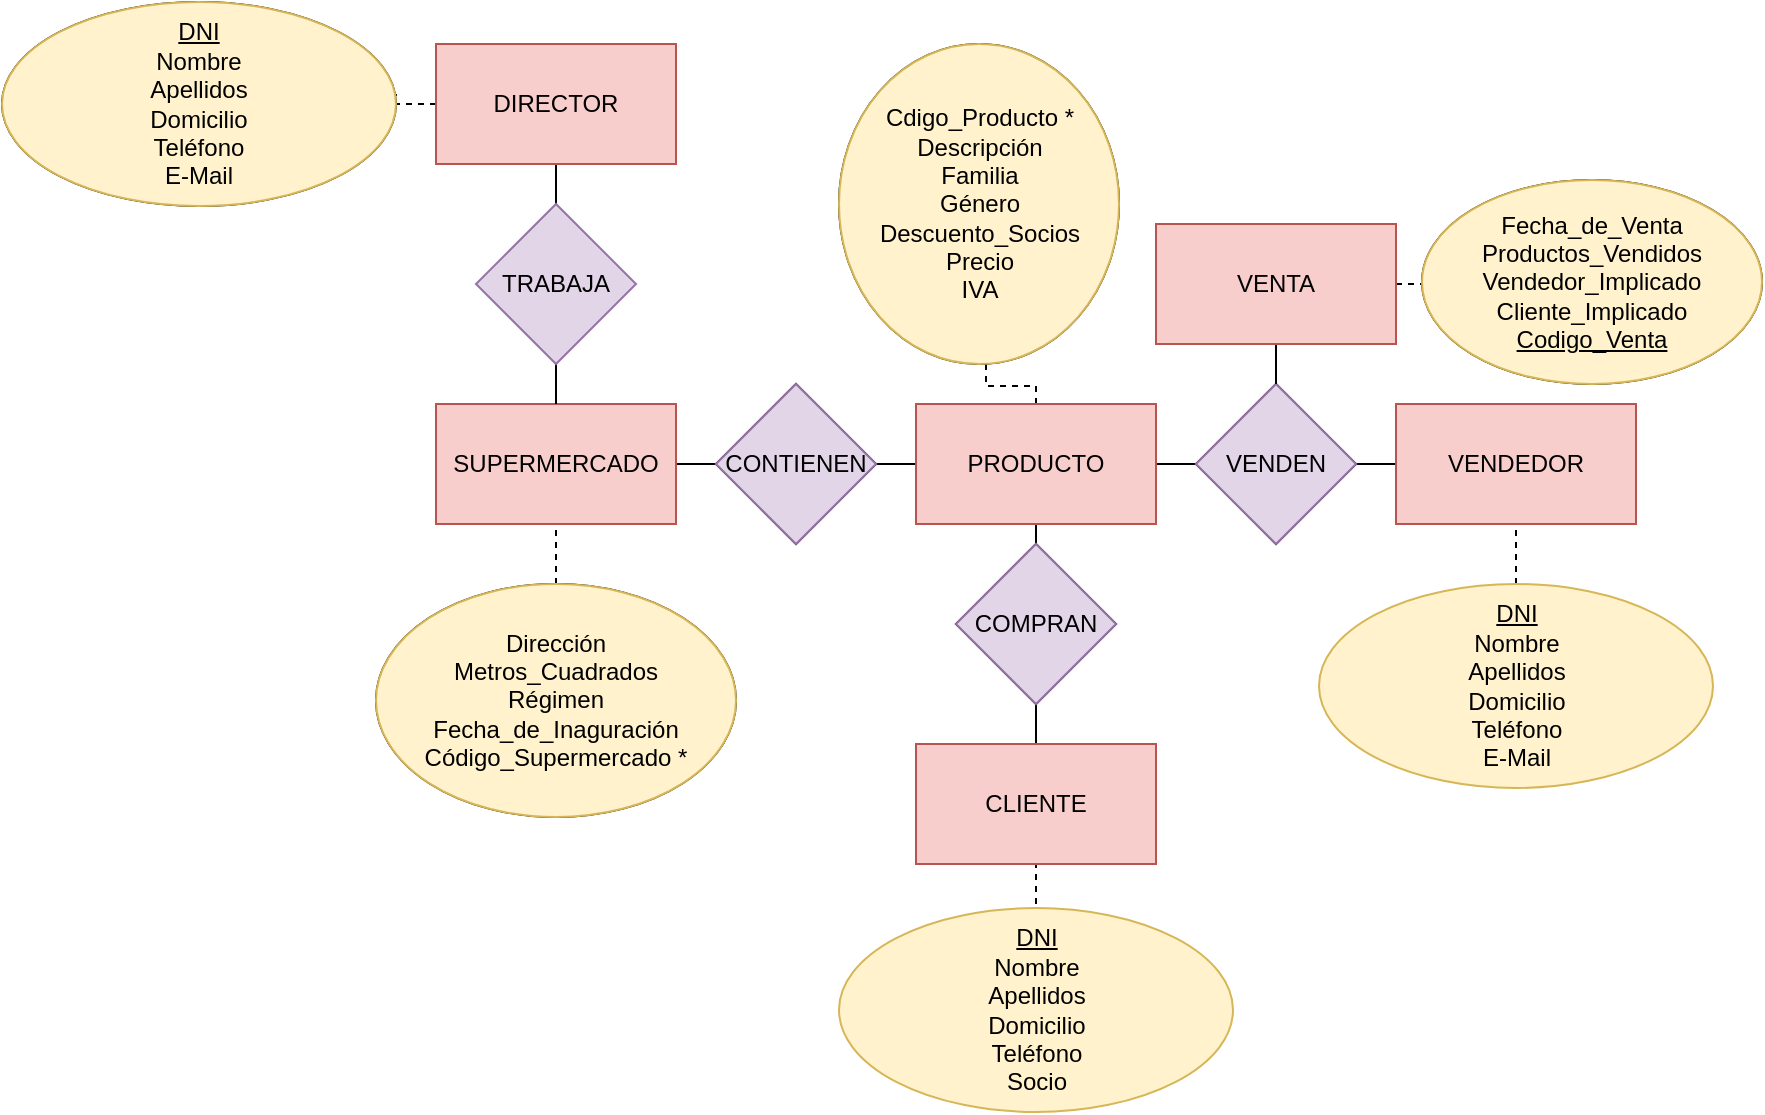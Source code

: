 <mxfile version="20.3.7" type="github">
  <diagram id="-iGVEx5ZZmZ7yN3gthT9" name="Página-1">
    <mxGraphModel dx="1447" dy="767" grid="1" gridSize="10" guides="1" tooltips="1" connect="1" arrows="0" fold="1" page="1" pageScale="1" pageWidth="1169" pageHeight="827" math="0" shadow="0">
      <root>
        <mxCell id="0" />
        <mxCell id="1" parent="0" />
        <mxCell id="UDWT9HmrUv0HXfJKakE0-8" style="edgeStyle=orthogonalEdgeStyle;rounded=0;orthogonalLoop=1;jettySize=auto;html=1;exitX=1;exitY=0.5;exitDx=0;exitDy=0;entryX=0;entryY=0.5;entryDx=0;entryDy=0;endArrow=none;endFill=0;" edge="1" parent="1" source="UDWT9HmrUv0HXfJKakE0-1" target="UDWT9HmrUv0HXfJKakE0-7">
          <mxGeometry relative="1" as="geometry" />
        </mxCell>
        <mxCell id="UDWT9HmrUv0HXfJKakE0-1" value="SUPERMERCADO" style="rounded=0;whiteSpace=wrap;html=1;fillColor=#f8cecc;strokeColor=#b85450;" vertex="1" parent="1">
          <mxGeometry x="347" y="338" width="120" height="60" as="geometry" />
        </mxCell>
        <mxCell id="UDWT9HmrUv0HXfJKakE0-5" style="edgeStyle=orthogonalEdgeStyle;rounded=0;orthogonalLoop=1;jettySize=auto;html=1;exitX=0.5;exitY=1;exitDx=0;exitDy=0;entryX=0.5;entryY=0;entryDx=0;entryDy=0;endArrow=none;endFill=0;" edge="1" parent="1" source="UDWT9HmrUv0HXfJKakE0-2" target="UDWT9HmrUv0HXfJKakE0-4">
          <mxGeometry relative="1" as="geometry" />
        </mxCell>
        <mxCell id="UDWT9HmrUv0HXfJKakE0-28" style="edgeStyle=orthogonalEdgeStyle;rounded=0;orthogonalLoop=1;jettySize=auto;html=1;exitX=0;exitY=0.5;exitDx=0;exitDy=0;entryX=1;entryY=0.5;entryDx=0;entryDy=0;dashed=1;endArrow=none;endFill=0;" edge="1" parent="1" source="UDWT9HmrUv0HXfJKakE0-2">
          <mxGeometry relative="1" as="geometry">
            <mxPoint x="327.0" y="183" as="targetPoint" />
          </mxGeometry>
        </mxCell>
        <mxCell id="UDWT9HmrUv0HXfJKakE0-2" value="DIRECTOR" style="rounded=0;whiteSpace=wrap;html=1;fillColor=#f8cecc;strokeColor=#b85450;" vertex="1" parent="1">
          <mxGeometry x="347" y="158" width="120" height="60" as="geometry" />
        </mxCell>
        <mxCell id="UDWT9HmrUv0HXfJKakE0-6" style="edgeStyle=orthogonalEdgeStyle;rounded=0;orthogonalLoop=1;jettySize=auto;html=1;exitX=0.5;exitY=1;exitDx=0;exitDy=0;entryX=0.5;entryY=0;entryDx=0;entryDy=0;endArrow=none;endFill=0;" edge="1" parent="1" source="UDWT9HmrUv0HXfJKakE0-4" target="UDWT9HmrUv0HXfJKakE0-1">
          <mxGeometry relative="1" as="geometry" />
        </mxCell>
        <mxCell id="UDWT9HmrUv0HXfJKakE0-4" value="TRABAJA" style="rhombus;whiteSpace=wrap;html=1;fillColor=#e1d5e7;strokeColor=#9673a6;" vertex="1" parent="1">
          <mxGeometry x="367" y="238" width="80" height="80" as="geometry" />
        </mxCell>
        <mxCell id="UDWT9HmrUv0HXfJKakE0-10" style="edgeStyle=orthogonalEdgeStyle;rounded=0;orthogonalLoop=1;jettySize=auto;html=1;exitX=1;exitY=0.5;exitDx=0;exitDy=0;entryX=0;entryY=0.5;entryDx=0;entryDy=0;endArrow=none;endFill=0;" edge="1" parent="1" source="UDWT9HmrUv0HXfJKakE0-7" target="UDWT9HmrUv0HXfJKakE0-9">
          <mxGeometry relative="1" as="geometry" />
        </mxCell>
        <mxCell id="UDWT9HmrUv0HXfJKakE0-7" value="CONTIENEN" style="rhombus;whiteSpace=wrap;html=1;" vertex="1" parent="1">
          <mxGeometry x="487" y="328" width="80" height="80" as="geometry" />
        </mxCell>
        <mxCell id="UDWT9HmrUv0HXfJKakE0-14" style="edgeStyle=orthogonalEdgeStyle;rounded=0;orthogonalLoop=1;jettySize=auto;html=1;exitX=1;exitY=0.5;exitDx=0;exitDy=0;entryX=0;entryY=0.5;entryDx=0;entryDy=0;endArrow=none;endFill=0;" edge="1" parent="1" source="UDWT9HmrUv0HXfJKakE0-9" target="UDWT9HmrUv0HXfJKakE0-12">
          <mxGeometry relative="1" as="geometry" />
        </mxCell>
        <mxCell id="UDWT9HmrUv0HXfJKakE0-9" value="PRODUCTOS" style="rounded=0;whiteSpace=wrap;html=1;fillColor=#dae8fc;strokeColor=#6c8ebf;" vertex="1" parent="1">
          <mxGeometry x="587" y="338" width="120" height="60" as="geometry" />
        </mxCell>
        <mxCell id="UDWT9HmrUv0HXfJKakE0-11" style="edgeStyle=orthogonalEdgeStyle;rounded=0;orthogonalLoop=1;jettySize=auto;html=1;exitX=1;exitY=0.5;exitDx=0;exitDy=0;entryX=0;entryY=0.5;entryDx=0;entryDy=0;endArrow=none;endFill=0;" edge="1" parent="1" source="UDWT9HmrUv0HXfJKakE0-12" target="UDWT9HmrUv0HXfJKakE0-13">
          <mxGeometry relative="1" as="geometry" />
        </mxCell>
        <mxCell id="UDWT9HmrUv0HXfJKakE0-12" value="VENDEN" style="rhombus;whiteSpace=wrap;html=1;" vertex="1" parent="1">
          <mxGeometry x="727" y="328" width="80" height="80" as="geometry" />
        </mxCell>
        <mxCell id="UDWT9HmrUv0HXfJKakE0-13" value="VENDEDORES" style="rounded=0;whiteSpace=wrap;html=1;fillColor=#dae8fc;strokeColor=#6c8ebf;" vertex="1" parent="1">
          <mxGeometry x="827" y="338" width="120" height="60" as="geometry" />
        </mxCell>
        <mxCell id="UDWT9HmrUv0HXfJKakE0-17" style="edgeStyle=orthogonalEdgeStyle;rounded=0;orthogonalLoop=1;jettySize=auto;html=1;exitX=0.5;exitY=0;exitDx=0;exitDy=0;entryX=0.5;entryY=1;entryDx=0;entryDy=0;endArrow=none;endFill=0;" edge="1" parent="1" target="UDWT9HmrUv0HXfJKakE0-16">
          <mxGeometry relative="1" as="geometry">
            <mxPoint x="647" y="508.0" as="sourcePoint" />
          </mxGeometry>
        </mxCell>
        <mxCell id="UDWT9HmrUv0HXfJKakE0-18" style="edgeStyle=orthogonalEdgeStyle;rounded=0;orthogonalLoop=1;jettySize=auto;html=1;exitX=0.5;exitY=0;exitDx=0;exitDy=0;entryX=0.5;entryY=1;entryDx=0;entryDy=0;endArrow=none;endFill=0;" edge="1" parent="1" source="UDWT9HmrUv0HXfJKakE0-16" target="UDWT9HmrUv0HXfJKakE0-9">
          <mxGeometry relative="1" as="geometry" />
        </mxCell>
        <mxCell id="UDWT9HmrUv0HXfJKakE0-16" value="COMPRAN" style="rhombus;whiteSpace=wrap;html=1;" vertex="1" parent="1">
          <mxGeometry x="607" y="408" width="80" height="80" as="geometry" />
        </mxCell>
        <mxCell id="UDWT9HmrUv0HXfJKakE0-19" value="VENDEN" style="rhombus;whiteSpace=wrap;html=1;fillColor=#e1d5e7;strokeColor=#9673a6;" vertex="1" parent="1">
          <mxGeometry x="727" y="328" width="80" height="80" as="geometry" />
        </mxCell>
        <mxCell id="UDWT9HmrUv0HXfJKakE0-20" value="COMPRAN" style="rhombus;whiteSpace=wrap;html=1;fillColor=#e1d5e7;strokeColor=#9673a6;" vertex="1" parent="1">
          <mxGeometry x="607" y="408" width="80" height="80" as="geometry" />
        </mxCell>
        <mxCell id="UDWT9HmrUv0HXfJKakE0-21" value="CONTIENEN" style="rhombus;whiteSpace=wrap;html=1;fillColor=#e1d5e7;strokeColor=#9673a6;" vertex="1" parent="1">
          <mxGeometry x="487" y="328" width="80" height="80" as="geometry" />
        </mxCell>
        <mxCell id="UDWT9HmrUv0HXfJKakE0-27" value="" style="endArrow=none;dashed=1;html=1;rounded=0;entryX=0.5;entryY=1;entryDx=0;entryDy=0;exitX=0.5;exitY=0;exitDx=0;exitDy=0;" edge="1" parent="1" target="UDWT9HmrUv0HXfJKakE0-1">
          <mxGeometry width="50" height="50" relative="1" as="geometry">
            <mxPoint x="407" y="428" as="sourcePoint" />
            <mxPoint x="412" y="353" as="targetPoint" />
          </mxGeometry>
        </mxCell>
        <mxCell id="UDWT9HmrUv0HXfJKakE0-29" value="" style="endArrow=none;dashed=1;html=1;entryX=0.5;entryY=1;entryDx=0;entryDy=0;exitX=0.5;exitY=0;exitDx=0;exitDy=0;rounded=0;" edge="1" parent="1" source="UDWT9HmrUv0HXfJKakE0-9">
          <mxGeometry width="50" height="50" relative="1" as="geometry">
            <mxPoint x="632" y="383" as="sourcePoint" />
            <mxPoint x="622" y="318" as="targetPoint" />
            <Array as="points">
              <mxPoint x="647" y="329" />
              <mxPoint x="622" y="329" />
            </Array>
          </mxGeometry>
        </mxCell>
        <mxCell id="UDWT9HmrUv0HXfJKakE0-30" value="" style="endArrow=none;dashed=1;html=1;rounded=0;entryX=0.5;entryY=1;entryDx=0;entryDy=0;exitX=0.5;exitY=0;exitDx=0;exitDy=0;" edge="1" parent="1" target="UDWT9HmrUv0HXfJKakE0-13">
          <mxGeometry width="50" height="50" relative="1" as="geometry">
            <mxPoint x="887" y="428" as="sourcePoint" />
            <mxPoint x="742" y="403" as="targetPoint" />
          </mxGeometry>
        </mxCell>
        <mxCell id="UDWT9HmrUv0HXfJKakE0-31" value="" style="endArrow=none;dashed=1;html=1;rounded=0;entryX=0.5;entryY=1;entryDx=0;entryDy=0;exitX=0.5;exitY=0;exitDx=0;exitDy=0;" edge="1" parent="1" target="UDWT9HmrUv0HXfJKakE0-34">
          <mxGeometry width="50" height="50" relative="1" as="geometry">
            <mxPoint x="647" y="588" as="sourcePoint" />
            <mxPoint x="647" y="568.0" as="targetPoint" />
          </mxGeometry>
        </mxCell>
        <mxCell id="UDWT9HmrUv0HXfJKakE0-32" value="VENDEDOR" style="rounded=0;whiteSpace=wrap;html=1;fillColor=#f8cecc;strokeColor=#b85450;" vertex="1" parent="1">
          <mxGeometry x="827" y="338" width="120" height="60" as="geometry" />
        </mxCell>
        <mxCell id="UDWT9HmrUv0HXfJKakE0-33" value="PRODUCTO" style="rounded=0;whiteSpace=wrap;html=1;fillColor=#f8cecc;strokeColor=#b85450;" vertex="1" parent="1">
          <mxGeometry x="587" y="338" width="120" height="60" as="geometry" />
        </mxCell>
        <mxCell id="UDWT9HmrUv0HXfJKakE0-34" value="CLIENTE" style="rounded=0;whiteSpace=wrap;html=1;fillColor=#f8cecc;strokeColor=#b85450;" vertex="1" parent="1">
          <mxGeometry x="587" y="508" width="120" height="60" as="geometry" />
        </mxCell>
        <mxCell id="UDWT9HmrUv0HXfJKakE0-37" style="edgeStyle=orthogonalEdgeStyle;rounded=0;orthogonalLoop=1;jettySize=auto;html=1;exitX=0.5;exitY=1;exitDx=0;exitDy=0;entryX=0.5;entryY=0;entryDx=0;entryDy=0;endArrow=none;endFill=0;" edge="1" parent="1" source="UDWT9HmrUv0HXfJKakE0-35" target="UDWT9HmrUv0HXfJKakE0-19">
          <mxGeometry relative="1" as="geometry" />
        </mxCell>
        <mxCell id="UDWT9HmrUv0HXfJKakE0-39" style="edgeStyle=orthogonalEdgeStyle;rounded=0;orthogonalLoop=1;jettySize=auto;html=1;exitX=1;exitY=0.5;exitDx=0;exitDy=0;entryX=0;entryY=0.5;entryDx=0;entryDy=0;endArrow=none;endFill=0;dashed=1;" edge="1" parent="1" source="UDWT9HmrUv0HXfJKakE0-35">
          <mxGeometry relative="1" as="geometry">
            <mxPoint x="842" y="278" as="targetPoint" />
          </mxGeometry>
        </mxCell>
        <mxCell id="UDWT9HmrUv0HXfJKakE0-35" value="VENTA" style="rounded=0;whiteSpace=wrap;html=1;fillColor=#f8cecc;strokeColor=#b85450;" vertex="1" parent="1">
          <mxGeometry x="707" y="248" width="120" height="60" as="geometry" />
        </mxCell>
        <mxCell id="UDWT9HmrUv0HXfJKakE0-44" value="&lt;span style=&quot;text-align: left;&quot;&gt;&lt;u&gt;DNI&lt;/u&gt;&lt;/span&gt;&lt;br style=&quot;text-align: left;&quot;&gt;&lt;span style=&quot;text-align: left;&quot;&gt;Nombre&lt;/span&gt;&lt;br style=&quot;text-align: left;&quot;&gt;&lt;span style=&quot;text-align: left;&quot;&gt;Apellidos&lt;/span&gt;&lt;br style=&quot;text-align: left;&quot;&gt;&lt;span style=&quot;text-align: left;&quot;&gt;Domicilio&lt;/span&gt;&lt;br style=&quot;text-align: left;&quot;&gt;&lt;span style=&quot;text-align: left;&quot;&gt;Teléfono&lt;/span&gt;&lt;br style=&quot;text-align: left;&quot;&gt;&lt;span style=&quot;text-align: left;&quot;&gt;E-Mail&lt;/span&gt;" style="ellipse;whiteSpace=wrap;html=1;rounded=1;" vertex="1" parent="1">
          <mxGeometry x="130" y="137" width="197" height="102" as="geometry" />
        </mxCell>
        <mxCell id="UDWT9HmrUv0HXfJKakE0-45" value="&lt;span style=&quot;&quot;&gt;&lt;u&gt;DNI&lt;/u&gt;&lt;/span&gt;&lt;br style=&quot;&quot;&gt;&lt;span style=&quot;&quot;&gt;Nombre&lt;/span&gt;&lt;br style=&quot;&quot;&gt;&lt;span style=&quot;&quot;&gt;Apellidos&lt;/span&gt;&lt;br style=&quot;&quot;&gt;&lt;span style=&quot;&quot;&gt;Domicilio&lt;/span&gt;&lt;br style=&quot;&quot;&gt;&lt;span style=&quot;&quot;&gt;Teléfono&lt;/span&gt;&lt;br style=&quot;&quot;&gt;&lt;div style=&quot;&quot;&gt;&lt;span style=&quot;background-color: initial;&quot;&gt;Socio&lt;/span&gt;&lt;/div&gt;" style="ellipse;whiteSpace=wrap;html=1;rounded=1;align=center;fillColor=#fff2cc;strokeColor=#d6b656;" vertex="1" parent="1">
          <mxGeometry x="548.5" y="590" width="197" height="102" as="geometry" />
        </mxCell>
        <mxCell id="UDWT9HmrUv0HXfJKakE0-46" value="&lt;span style=&quot;text-align: left;&quot;&gt;&lt;u&gt;DNI&lt;/u&gt;&lt;/span&gt;&lt;br style=&quot;text-align: left;&quot;&gt;&lt;span style=&quot;text-align: left;&quot;&gt;Nombre&lt;/span&gt;&lt;br style=&quot;text-align: left;&quot;&gt;&lt;span style=&quot;text-align: left;&quot;&gt;Apellidos&lt;/span&gt;&lt;br style=&quot;text-align: left;&quot;&gt;&lt;span style=&quot;text-align: left;&quot;&gt;Domicilio&lt;/span&gt;&lt;br style=&quot;text-align: left;&quot;&gt;&lt;span style=&quot;text-align: left;&quot;&gt;Teléfono&lt;/span&gt;&lt;br style=&quot;text-align: left;&quot;&gt;&lt;span style=&quot;text-align: left;&quot;&gt;E-Mail&lt;/span&gt;" style="ellipse;whiteSpace=wrap;html=1;rounded=1;fillColor=#fff2cc;strokeColor=#d6b656;" vertex="1" parent="1">
          <mxGeometry x="788.5" y="428" width="197" height="102" as="geometry" />
        </mxCell>
        <mxCell id="UDWT9HmrUv0HXfJKakE0-50" value="Fecha_de_Venta&lt;br&gt;Productos_Vendidos&lt;br&gt;Vendedor_Implicado&lt;br&gt;Cliente_Implicado&lt;br&gt;&lt;u&gt;Codigo_Venta&lt;/u&gt;" style="ellipse;whiteSpace=wrap;html=1;rounded=1;" vertex="1" parent="1">
          <mxGeometry x="840" y="226" width="170" height="102" as="geometry" />
        </mxCell>
        <mxCell id="UDWT9HmrUv0HXfJKakE0-51" value="&lt;span style=&quot;text-align: left;&quot;&gt;Cdigo_Producto&amp;nbsp;*&lt;/span&gt;&lt;br style=&quot;text-align: left;&quot;&gt;&lt;span style=&quot;text-align: left;&quot;&gt;Descripción&lt;/span&gt;&lt;br style=&quot;text-align: left;&quot;&gt;&lt;span style=&quot;text-align: left;&quot;&gt;Familia&lt;/span&gt;&lt;br style=&quot;text-align: left;&quot;&gt;&lt;span style=&quot;text-align: left;&quot;&gt;Género&lt;/span&gt;&lt;br style=&quot;text-align: left;&quot;&gt;&lt;span style=&quot;text-align: left;&quot;&gt;Descuento_Socios&lt;/span&gt;&lt;br style=&quot;text-align: left;&quot;&gt;&lt;span style=&quot;text-align: left;&quot;&gt;Precio&lt;/span&gt;&lt;br style=&quot;text-align: left;&quot;&gt;&lt;span style=&quot;text-align: left;&quot;&gt;IVA&lt;/span&gt;" style="ellipse;whiteSpace=wrap;html=1;rounded=1;" vertex="1" parent="1">
          <mxGeometry x="548.5" y="158" width="140" height="160" as="geometry" />
        </mxCell>
        <mxCell id="UDWT9HmrUv0HXfJKakE0-52" value="&lt;div style=&quot;&quot;&gt;&lt;span style=&quot;background-color: initial;&quot;&gt;Dirección&lt;/span&gt;&lt;/div&gt;&lt;div style=&quot;&quot;&gt;&lt;span style=&quot;background-color: initial;&quot;&gt;Metros_Cuadrados&lt;/span&gt;&lt;/div&gt;&lt;div style=&quot;&quot;&gt;&lt;span style=&quot;background-color: initial;&quot;&gt;Régimen&lt;/span&gt;&lt;/div&gt;&lt;div style=&quot;&quot;&gt;&lt;span style=&quot;background-color: initial;&quot;&gt;Fecha_de_Inaguración&lt;/span&gt;&lt;/div&gt;&lt;div style=&quot;&quot;&gt;&lt;span style=&quot;background-color: initial;&quot;&gt;Código_Supermercado&lt;/span&gt;&lt;span style=&quot;background-color: initial;&quot;&gt;&amp;nbsp;*&lt;/span&gt;&lt;/div&gt;" style="ellipse;whiteSpace=wrap;html=1;rounded=1;align=center;" vertex="1" parent="1">
          <mxGeometry x="317" y="428" width="180" height="116.5" as="geometry" />
        </mxCell>
        <mxCell id="UDWT9HmrUv0HXfJKakE0-53" value="&lt;div style=&quot;&quot;&gt;&lt;span style=&quot;background-color: initial;&quot;&gt;Dirección&lt;/span&gt;&lt;/div&gt;&lt;div style=&quot;&quot;&gt;&lt;span style=&quot;background-color: initial;&quot;&gt;Metros_Cuadrados&lt;/span&gt;&lt;/div&gt;&lt;div style=&quot;&quot;&gt;&lt;span style=&quot;background-color: initial;&quot;&gt;Régimen&lt;/span&gt;&lt;/div&gt;&lt;div style=&quot;&quot;&gt;&lt;span style=&quot;background-color: initial;&quot;&gt;Fecha_de_Inaguración&lt;/span&gt;&lt;/div&gt;&lt;div style=&quot;&quot;&gt;&lt;span style=&quot;background-color: initial;&quot;&gt;Código_Supermercado&lt;/span&gt;&lt;span style=&quot;background-color: initial;&quot;&gt;&amp;nbsp;*&lt;/span&gt;&lt;/div&gt;" style="ellipse;whiteSpace=wrap;html=1;rounded=1;align=center;fillColor=#fff2cc;strokeColor=#d6b656;" vertex="1" parent="1">
          <mxGeometry x="317" y="428" width="180" height="116.5" as="geometry" />
        </mxCell>
        <mxCell id="UDWT9HmrUv0HXfJKakE0-54" value="&lt;span style=&quot;text-align: left;&quot;&gt;&lt;u&gt;DNI&lt;/u&gt;&lt;/span&gt;&lt;br style=&quot;text-align: left;&quot;&gt;&lt;span style=&quot;text-align: left;&quot;&gt;Nombre&lt;/span&gt;&lt;br style=&quot;text-align: left;&quot;&gt;&lt;span style=&quot;text-align: left;&quot;&gt;Apellidos&lt;/span&gt;&lt;br style=&quot;text-align: left;&quot;&gt;&lt;span style=&quot;text-align: left;&quot;&gt;Domicilio&lt;/span&gt;&lt;br style=&quot;text-align: left;&quot;&gt;&lt;span style=&quot;text-align: left;&quot;&gt;Teléfono&lt;/span&gt;&lt;br style=&quot;text-align: left;&quot;&gt;&lt;span style=&quot;text-align: left;&quot;&gt;E-Mail&lt;/span&gt;" style="ellipse;whiteSpace=wrap;html=1;rounded=1;fillColor=#fff2cc;strokeColor=#d6b656;" vertex="1" parent="1">
          <mxGeometry x="130" y="137" width="197" height="102" as="geometry" />
        </mxCell>
        <mxCell id="UDWT9HmrUv0HXfJKakE0-55" value="&lt;span style=&quot;text-align: left;&quot;&gt;Cdigo_Producto&amp;nbsp;*&lt;/span&gt;&lt;br style=&quot;text-align: left;&quot;&gt;&lt;span style=&quot;text-align: left;&quot;&gt;Descripción&lt;/span&gt;&lt;br style=&quot;text-align: left;&quot;&gt;&lt;span style=&quot;text-align: left;&quot;&gt;Familia&lt;/span&gt;&lt;br style=&quot;text-align: left;&quot;&gt;&lt;span style=&quot;text-align: left;&quot;&gt;Género&lt;/span&gt;&lt;br style=&quot;text-align: left;&quot;&gt;&lt;span style=&quot;text-align: left;&quot;&gt;Descuento_Socios&lt;/span&gt;&lt;br style=&quot;text-align: left;&quot;&gt;&lt;span style=&quot;text-align: left;&quot;&gt;Precio&lt;/span&gt;&lt;br style=&quot;text-align: left;&quot;&gt;&lt;span style=&quot;text-align: left;&quot;&gt;IVA&lt;/span&gt;" style="ellipse;whiteSpace=wrap;html=1;rounded=1;fillColor=#fff2cc;strokeColor=#d6b656;" vertex="1" parent="1">
          <mxGeometry x="548.5" y="158" width="140" height="160" as="geometry" />
        </mxCell>
        <mxCell id="UDWT9HmrUv0HXfJKakE0-56" value="Fecha_de_Venta&lt;br&gt;Productos_Vendidos&lt;br&gt;Vendedor_Implicado&lt;br&gt;Cliente_Implicado&lt;br&gt;&lt;u&gt;Codigo_Venta&lt;/u&gt;" style="ellipse;whiteSpace=wrap;html=1;rounded=1;fillColor=#fff2cc;strokeColor=#d6b656;" vertex="1" parent="1">
          <mxGeometry x="840" y="226" width="170" height="102" as="geometry" />
        </mxCell>
      </root>
    </mxGraphModel>
  </diagram>
</mxfile>

